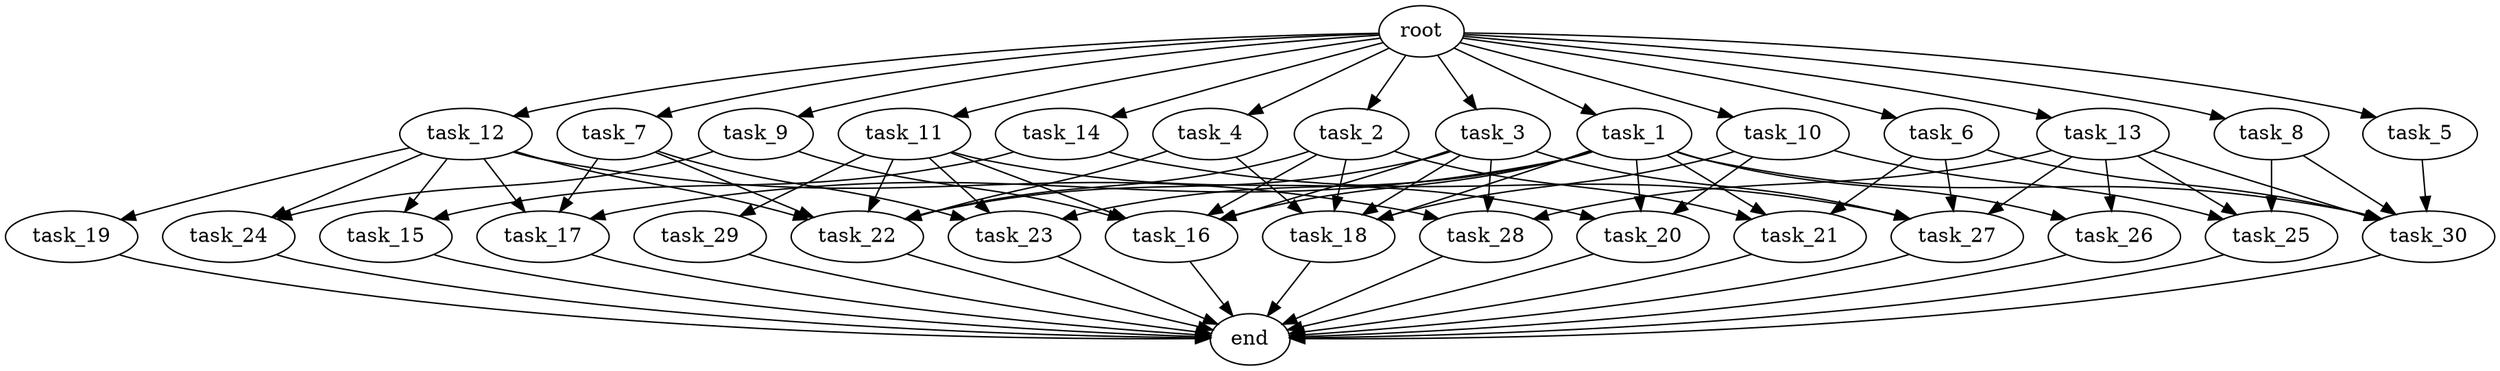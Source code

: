 digraph G {
  root [size="0.000000e+00"];
  task_1 [size="1.078341e+09"];
  task_2 [size="2.736247e+09"];
  task_3 [size="2.760219e+09"];
  task_4 [size="7.063261e+09"];
  task_5 [size="4.533882e+09"];
  task_6 [size="1.629848e+09"];
  task_7 [size="1.286228e+09"];
  task_8 [size="9.561099e+09"];
  task_9 [size="1.240026e+09"];
  task_10 [size="8.677509e+09"];
  task_11 [size="5.526199e+09"];
  task_12 [size="3.688851e+09"];
  task_13 [size="3.153372e+09"];
  task_14 [size="7.205292e+09"];
  task_15 [size="5.501721e+09"];
  task_16 [size="6.289274e+09"];
  task_17 [size="6.463637e+09"];
  task_18 [size="3.955981e+09"];
  task_19 [size="3.266778e+09"];
  task_20 [size="8.360897e+09"];
  task_21 [size="3.463054e+08"];
  task_22 [size="2.829806e+09"];
  task_23 [size="5.656603e+09"];
  task_24 [size="5.685728e+09"];
  task_25 [size="8.832713e+09"];
  task_26 [size="5.595360e+08"];
  task_27 [size="7.172985e+09"];
  task_28 [size="1.319536e+09"];
  task_29 [size="6.397151e+08"];
  task_30 [size="6.798786e+08"];
  end [size="0.000000e+00"];

  root -> task_1 [size="1.000000e-12"];
  root -> task_2 [size="1.000000e-12"];
  root -> task_3 [size="1.000000e-12"];
  root -> task_4 [size="1.000000e-12"];
  root -> task_5 [size="1.000000e-12"];
  root -> task_6 [size="1.000000e-12"];
  root -> task_7 [size="1.000000e-12"];
  root -> task_8 [size="1.000000e-12"];
  root -> task_9 [size="1.000000e-12"];
  root -> task_10 [size="1.000000e-12"];
  root -> task_11 [size="1.000000e-12"];
  root -> task_12 [size="1.000000e-12"];
  root -> task_13 [size="1.000000e-12"];
  root -> task_14 [size="1.000000e-12"];
  task_1 -> task_16 [size="1.257855e+08"];
  task_1 -> task_17 [size="2.154546e+08"];
  task_1 -> task_18 [size="7.911963e+07"];
  task_1 -> task_20 [size="2.786966e+08"];
  task_1 -> task_21 [size="1.154351e+07"];
  task_1 -> task_23 [size="1.885534e+08"];
  task_1 -> task_26 [size="2.797680e+07"];
  task_1 -> task_30 [size="1.359757e+07"];
  task_2 -> task_16 [size="1.257855e+08"];
  task_2 -> task_18 [size="7.911963e+07"];
  task_2 -> task_21 [size="1.154351e+07"];
  task_2 -> task_22 [size="4.716344e+07"];
  task_3 -> task_16 [size="1.257855e+08"];
  task_3 -> task_18 [size="7.911963e+07"];
  task_3 -> task_22 [size="4.716344e+07"];
  task_3 -> task_27 [size="1.793246e+08"];
  task_3 -> task_28 [size="4.398452e+07"];
  task_4 -> task_18 [size="7.911963e+07"];
  task_4 -> task_22 [size="4.716344e+07"];
  task_5 -> task_30 [size="1.359757e+07"];
  task_6 -> task_21 [size="1.154351e+07"];
  task_6 -> task_27 [size="1.793246e+08"];
  task_6 -> task_30 [size="1.359757e+07"];
  task_7 -> task_17 [size="2.154546e+08"];
  task_7 -> task_22 [size="4.716344e+07"];
  task_7 -> task_23 [size="1.885534e+08"];
  task_8 -> task_25 [size="2.944238e+08"];
  task_8 -> task_30 [size="1.359757e+07"];
  task_9 -> task_16 [size="1.257855e+08"];
  task_9 -> task_24 [size="2.842864e+08"];
  task_10 -> task_18 [size="7.911963e+07"];
  task_10 -> task_20 [size="2.786966e+08"];
  task_10 -> task_25 [size="2.944238e+08"];
  task_11 -> task_16 [size="1.257855e+08"];
  task_11 -> task_20 [size="2.786966e+08"];
  task_11 -> task_22 [size="4.716344e+07"];
  task_11 -> task_23 [size="1.885534e+08"];
  task_11 -> task_29 [size="6.397151e+07"];
  task_12 -> task_15 [size="2.750861e+08"];
  task_12 -> task_17 [size="2.154546e+08"];
  task_12 -> task_19 [size="3.266778e+08"];
  task_12 -> task_22 [size="4.716344e+07"];
  task_12 -> task_24 [size="2.842864e+08"];
  task_12 -> task_28 [size="4.398452e+07"];
  task_13 -> task_25 [size="2.944238e+08"];
  task_13 -> task_26 [size="2.797680e+07"];
  task_13 -> task_27 [size="1.793246e+08"];
  task_13 -> task_28 [size="4.398452e+07"];
  task_13 -> task_30 [size="1.359757e+07"];
  task_14 -> task_15 [size="2.750861e+08"];
  task_14 -> task_27 [size="1.793246e+08"];
  task_15 -> end [size="1.000000e-12"];
  task_16 -> end [size="1.000000e-12"];
  task_17 -> end [size="1.000000e-12"];
  task_18 -> end [size="1.000000e-12"];
  task_19 -> end [size="1.000000e-12"];
  task_20 -> end [size="1.000000e-12"];
  task_21 -> end [size="1.000000e-12"];
  task_22 -> end [size="1.000000e-12"];
  task_23 -> end [size="1.000000e-12"];
  task_24 -> end [size="1.000000e-12"];
  task_25 -> end [size="1.000000e-12"];
  task_26 -> end [size="1.000000e-12"];
  task_27 -> end [size="1.000000e-12"];
  task_28 -> end [size="1.000000e-12"];
  task_29 -> end [size="1.000000e-12"];
  task_30 -> end [size="1.000000e-12"];
}
